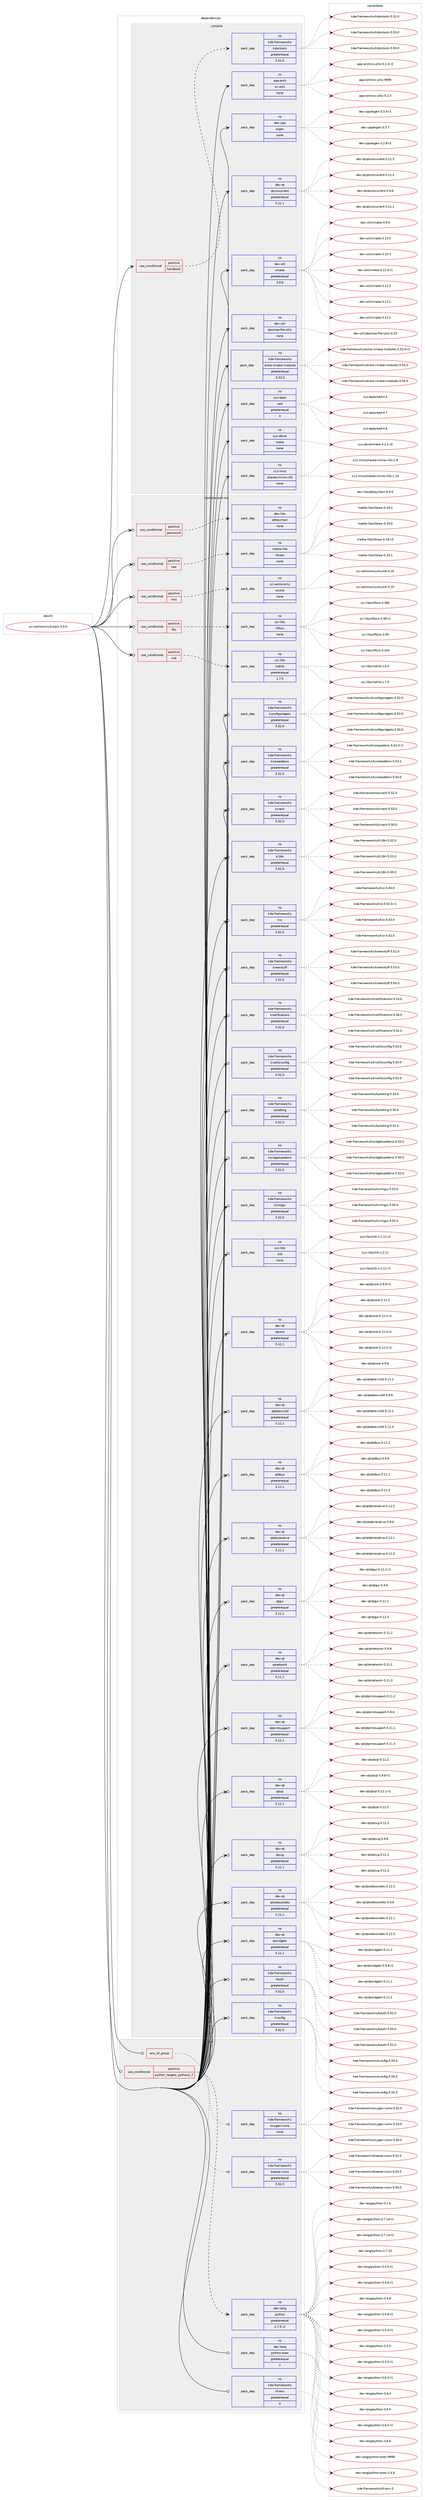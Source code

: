 digraph prolog {

# *************
# Graph options
# *************

newrank=true;
concentrate=true;
compound=true;
graph [rankdir=LR,fontname=Helvetica,fontsize=10,ranksep=1.5];#, ranksep=2.5, nodesep=0.2];
edge  [arrowhead=vee];
node  [fontname=Helvetica,fontsize=10];

# **********
# The ebuild
# **********

subgraph cluster_leftcol {
color=gray;
rank=same;
label=<<i>ebuild</i>>;
id [label="sci-astronomy/kstars-3.0.0", color=red, width=4, href="../sci-astronomy/kstars-3.0.0.svg"];
}

# ****************
# The dependencies
# ****************

subgraph cluster_midcol {
color=gray;
label=<<i>dependencies</i>>;
subgraph cluster_compile {
fillcolor="#eeeeee";
style=filled;
label=<<i>compile</i>>;
subgraph cond1173 {
dependency5919 [label=<<TABLE BORDER="0" CELLBORDER="1" CELLSPACING="0" CELLPADDING="4"><TR><TD ROWSPAN="3" CELLPADDING="10">use_conditional</TD></TR><TR><TD>positive</TD></TR><TR><TD>handbook</TD></TR></TABLE>>, shape=none, color=red];
subgraph pack4593 {
dependency5920 [label=<<TABLE BORDER="0" CELLBORDER="1" CELLSPACING="0" CELLPADDING="4" WIDTH="220"><TR><TD ROWSPAN="6" CELLPADDING="30">pack_dep</TD></TR><TR><TD WIDTH="110">no</TD></TR><TR><TD>kde-frameworks</TD></TR><TR><TD>kdoctools</TD></TR><TR><TD>greaterequal</TD></TR><TR><TD>5.52.0</TD></TR></TABLE>>, shape=none, color=blue];
}
dependency5919:e -> dependency5920:w [weight=20,style="dashed",arrowhead="vee"];
}
id:e -> dependency5919:w [weight=20,style="solid",arrowhead="vee"];
subgraph pack4594 {
dependency5921 [label=<<TABLE BORDER="0" CELLBORDER="1" CELLSPACING="0" CELLPADDING="4" WIDTH="220"><TR><TD ROWSPAN="6" CELLPADDING="30">pack_dep</TD></TR><TR><TD WIDTH="110">no</TD></TR><TR><TD>app-arch</TD></TR><TR><TD>xz-utils</TD></TR><TR><TD>none</TD></TR><TR><TD></TD></TR></TABLE>>, shape=none, color=blue];
}
id:e -> dependency5921:w [weight=20,style="solid",arrowhead="vee"];
subgraph pack4595 {
dependency5922 [label=<<TABLE BORDER="0" CELLBORDER="1" CELLSPACING="0" CELLPADDING="4" WIDTH="220"><TR><TD ROWSPAN="6" CELLPADDING="30">pack_dep</TD></TR><TR><TD WIDTH="110">no</TD></TR><TR><TD>dev-cpp</TD></TR><TR><TD>eigen</TD></TR><TR><TD>none</TD></TR><TR><TD></TD></TR></TABLE>>, shape=none, color=blue];
}
id:e -> dependency5922:w [weight=20,style="solid",arrowhead="vee"];
subgraph pack4596 {
dependency5923 [label=<<TABLE BORDER="0" CELLBORDER="1" CELLSPACING="0" CELLPADDING="4" WIDTH="220"><TR><TD ROWSPAN="6" CELLPADDING="30">pack_dep</TD></TR><TR><TD WIDTH="110">no</TD></TR><TR><TD>dev-qt</TD></TR><TR><TD>qtconcurrent</TD></TR><TR><TD>greaterequal</TD></TR><TR><TD>5.11.1</TD></TR></TABLE>>, shape=none, color=blue];
}
id:e -> dependency5923:w [weight=20,style="solid",arrowhead="vee"];
subgraph pack4597 {
dependency5924 [label=<<TABLE BORDER="0" CELLBORDER="1" CELLSPACING="0" CELLPADDING="4" WIDTH="220"><TR><TD ROWSPAN="6" CELLPADDING="30">pack_dep</TD></TR><TR><TD WIDTH="110">no</TD></TR><TR><TD>dev-util</TD></TR><TR><TD>cmake</TD></TR><TR><TD>greaterequal</TD></TR><TR><TD>3.9.6</TD></TR></TABLE>>, shape=none, color=blue];
}
id:e -> dependency5924:w [weight=20,style="solid",arrowhead="vee"];
subgraph pack4598 {
dependency5925 [label=<<TABLE BORDER="0" CELLBORDER="1" CELLSPACING="0" CELLPADDING="4" WIDTH="220"><TR><TD ROWSPAN="6" CELLPADDING="30">pack_dep</TD></TR><TR><TD WIDTH="110">no</TD></TR><TR><TD>dev-util</TD></TR><TR><TD>desktop-file-utils</TD></TR><TR><TD>none</TD></TR><TR><TD></TD></TR></TABLE>>, shape=none, color=blue];
}
id:e -> dependency5925:w [weight=20,style="solid",arrowhead="vee"];
subgraph pack4599 {
dependency5926 [label=<<TABLE BORDER="0" CELLBORDER="1" CELLSPACING="0" CELLPADDING="4" WIDTH="220"><TR><TD ROWSPAN="6" CELLPADDING="30">pack_dep</TD></TR><TR><TD WIDTH="110">no</TD></TR><TR><TD>kde-frameworks</TD></TR><TR><TD>extra-cmake-modules</TD></TR><TR><TD>greaterequal</TD></TR><TR><TD>5.52.0</TD></TR></TABLE>>, shape=none, color=blue];
}
id:e -> dependency5926:w [weight=20,style="solid",arrowhead="vee"];
subgraph pack4600 {
dependency5927 [label=<<TABLE BORDER="0" CELLBORDER="1" CELLSPACING="0" CELLPADDING="4" WIDTH="220"><TR><TD ROWSPAN="6" CELLPADDING="30">pack_dep</TD></TR><TR><TD WIDTH="110">no</TD></TR><TR><TD>sys-apps</TD></TR><TR><TD>sed</TD></TR><TR><TD>greaterequal</TD></TR><TR><TD>4</TD></TR></TABLE>>, shape=none, color=blue];
}
id:e -> dependency5927:w [weight=20,style="solid",arrowhead="vee"];
subgraph pack4601 {
dependency5928 [label=<<TABLE BORDER="0" CELLBORDER="1" CELLSPACING="0" CELLPADDING="4" WIDTH="220"><TR><TD ROWSPAN="6" CELLPADDING="30">pack_dep</TD></TR><TR><TD WIDTH="110">no</TD></TR><TR><TD>sys-devel</TD></TR><TR><TD>make</TD></TR><TR><TD>none</TD></TR><TR><TD></TD></TR></TABLE>>, shape=none, color=blue];
}
id:e -> dependency5928:w [weight=20,style="solid",arrowhead="vee"];
subgraph pack4602 {
dependency5929 [label=<<TABLE BORDER="0" CELLBORDER="1" CELLSPACING="0" CELLPADDING="4" WIDTH="220"><TR><TD ROWSPAN="6" CELLPADDING="30">pack_dep</TD></TR><TR><TD WIDTH="110">no</TD></TR><TR><TD>x11-misc</TD></TR><TR><TD>shared-mime-info</TD></TR><TR><TD>none</TD></TR><TR><TD></TD></TR></TABLE>>, shape=none, color=blue];
}
id:e -> dependency5929:w [weight=20,style="solid",arrowhead="vee"];
}
subgraph cluster_compileandrun {
fillcolor="#eeeeee";
style=filled;
label=<<i>compile and run</i>>;
subgraph cond1174 {
dependency5930 [label=<<TABLE BORDER="0" CELLBORDER="1" CELLSPACING="0" CELLPADDING="4"><TR><TD ROWSPAN="3" CELLPADDING="10">use_conditional</TD></TR><TR><TD>positive</TD></TR><TR><TD>fits</TD></TR></TABLE>>, shape=none, color=red];
subgraph pack4603 {
dependency5931 [label=<<TABLE BORDER="0" CELLBORDER="1" CELLSPACING="0" CELLPADDING="4" WIDTH="220"><TR><TD ROWSPAN="6" CELLPADDING="30">pack_dep</TD></TR><TR><TD WIDTH="110">no</TD></TR><TR><TD>sci-libs</TD></TR><TR><TD>cfitsio</TD></TR><TR><TD>none</TD></TR><TR><TD></TD></TR></TABLE>>, shape=none, color=blue];
}
dependency5930:e -> dependency5931:w [weight=20,style="dashed",arrowhead="vee"];
}
id:e -> dependency5930:w [weight=20,style="solid",arrowhead="odotvee"];
subgraph cond1175 {
dependency5932 [label=<<TABLE BORDER="0" CELLBORDER="1" CELLSPACING="0" CELLPADDING="4"><TR><TD ROWSPAN="3" CELLPADDING="10">use_conditional</TD></TR><TR><TD>positive</TD></TR><TR><TD>indi</TD></TR></TABLE>>, shape=none, color=red];
subgraph pack4604 {
dependency5933 [label=<<TABLE BORDER="0" CELLBORDER="1" CELLSPACING="0" CELLPADDING="4" WIDTH="220"><TR><TD ROWSPAN="6" CELLPADDING="30">pack_dep</TD></TR><TR><TD WIDTH="110">no</TD></TR><TR><TD>sci-libs</TD></TR><TR><TD>indilib</TD></TR><TR><TD>greaterequal</TD></TR><TR><TD>1.7.5</TD></TR></TABLE>>, shape=none, color=blue];
}
dependency5932:e -> dependency5933:w [weight=20,style="dashed",arrowhead="vee"];
}
id:e -> dependency5932:w [weight=20,style="solid",arrowhead="odotvee"];
subgraph cond1176 {
dependency5934 [label=<<TABLE BORDER="0" CELLBORDER="1" CELLSPACING="0" CELLPADDING="4"><TR><TD ROWSPAN="3" CELLPADDING="10">use_conditional</TD></TR><TR><TD>positive</TD></TR><TR><TD>password</TD></TR></TABLE>>, shape=none, color=red];
subgraph pack4605 {
dependency5935 [label=<<TABLE BORDER="0" CELLBORDER="1" CELLSPACING="0" CELLPADDING="4" WIDTH="220"><TR><TD ROWSPAN="6" CELLPADDING="30">pack_dep</TD></TR><TR><TD WIDTH="110">no</TD></TR><TR><TD>dev-libs</TD></TR><TR><TD>qtkeychain</TD></TR><TR><TD>none</TD></TR><TR><TD></TD></TR></TABLE>>, shape=none, color=blue];
}
dependency5934:e -> dependency5935:w [weight=20,style="dashed",arrowhead="vee"];
}
id:e -> dependency5934:w [weight=20,style="solid",arrowhead="odotvee"];
subgraph cond1177 {
dependency5936 [label=<<TABLE BORDER="0" CELLBORDER="1" CELLSPACING="0" CELLPADDING="4"><TR><TD ROWSPAN="3" CELLPADDING="10">use_conditional</TD></TR><TR><TD>positive</TD></TR><TR><TD>raw</TD></TR></TABLE>>, shape=none, color=red];
subgraph pack4606 {
dependency5937 [label=<<TABLE BORDER="0" CELLBORDER="1" CELLSPACING="0" CELLPADDING="4" WIDTH="220"><TR><TD ROWSPAN="6" CELLPADDING="30">pack_dep</TD></TR><TR><TD WIDTH="110">no</TD></TR><TR><TD>media-libs</TD></TR><TR><TD>libraw</TD></TR><TR><TD>none</TD></TR><TR><TD></TD></TR></TABLE>>, shape=none, color=blue];
}
dependency5936:e -> dependency5937:w [weight=20,style="dashed",arrowhead="vee"];
}
id:e -> dependency5936:w [weight=20,style="solid",arrowhead="odotvee"];
subgraph cond1178 {
dependency5938 [label=<<TABLE BORDER="0" CELLBORDER="1" CELLSPACING="0" CELLPADDING="4"><TR><TD ROWSPAN="3" CELLPADDING="10">use_conditional</TD></TR><TR><TD>positive</TD></TR><TR><TD>wcs</TD></TR></TABLE>>, shape=none, color=red];
subgraph pack4607 {
dependency5939 [label=<<TABLE BORDER="0" CELLBORDER="1" CELLSPACING="0" CELLPADDING="4" WIDTH="220"><TR><TD ROWSPAN="6" CELLPADDING="30">pack_dep</TD></TR><TR><TD WIDTH="110">no</TD></TR><TR><TD>sci-astronomy</TD></TR><TR><TD>wcslib</TD></TR><TR><TD>none</TD></TR><TR><TD></TD></TR></TABLE>>, shape=none, color=blue];
}
dependency5938:e -> dependency5939:w [weight=20,style="dashed",arrowhead="vee"];
}
id:e -> dependency5938:w [weight=20,style="solid",arrowhead="odotvee"];
subgraph pack4608 {
dependency5940 [label=<<TABLE BORDER="0" CELLBORDER="1" CELLSPACING="0" CELLPADDING="4" WIDTH="220"><TR><TD ROWSPAN="6" CELLPADDING="30">pack_dep</TD></TR><TR><TD WIDTH="110">no</TD></TR><TR><TD>dev-qt</TD></TR><TR><TD>qtcore</TD></TR><TR><TD>greaterequal</TD></TR><TR><TD>5.11.1</TD></TR></TABLE>>, shape=none, color=blue];
}
id:e -> dependency5940:w [weight=20,style="solid",arrowhead="odotvee"];
subgraph pack4609 {
dependency5941 [label=<<TABLE BORDER="0" CELLBORDER="1" CELLSPACING="0" CELLPADDING="4" WIDTH="220"><TR><TD ROWSPAN="6" CELLPADDING="30">pack_dep</TD></TR><TR><TD WIDTH="110">no</TD></TR><TR><TD>dev-qt</TD></TR><TR><TD>qtdatavis3d</TD></TR><TR><TD>greaterequal</TD></TR><TR><TD>5.11.1</TD></TR></TABLE>>, shape=none, color=blue];
}
id:e -> dependency5941:w [weight=20,style="solid",arrowhead="odotvee"];
subgraph pack4610 {
dependency5942 [label=<<TABLE BORDER="0" CELLBORDER="1" CELLSPACING="0" CELLPADDING="4" WIDTH="220"><TR><TD ROWSPAN="6" CELLPADDING="30">pack_dep</TD></TR><TR><TD WIDTH="110">no</TD></TR><TR><TD>dev-qt</TD></TR><TR><TD>qtdbus</TD></TR><TR><TD>greaterequal</TD></TR><TR><TD>5.11.1</TD></TR></TABLE>>, shape=none, color=blue];
}
id:e -> dependency5942:w [weight=20,style="solid",arrowhead="odotvee"];
subgraph pack4611 {
dependency5943 [label=<<TABLE BORDER="0" CELLBORDER="1" CELLSPACING="0" CELLPADDING="4" WIDTH="220"><TR><TD ROWSPAN="6" CELLPADDING="30">pack_dep</TD></TR><TR><TD WIDTH="110">no</TD></TR><TR><TD>dev-qt</TD></TR><TR><TD>qtdeclarative</TD></TR><TR><TD>greaterequal</TD></TR><TR><TD>5.11.1</TD></TR></TABLE>>, shape=none, color=blue];
}
id:e -> dependency5943:w [weight=20,style="solid",arrowhead="odotvee"];
subgraph pack4612 {
dependency5944 [label=<<TABLE BORDER="0" CELLBORDER="1" CELLSPACING="0" CELLPADDING="4" WIDTH="220"><TR><TD ROWSPAN="6" CELLPADDING="30">pack_dep</TD></TR><TR><TD WIDTH="110">no</TD></TR><TR><TD>dev-qt</TD></TR><TR><TD>qtgui</TD></TR><TR><TD>greaterequal</TD></TR><TR><TD>5.11.1</TD></TR></TABLE>>, shape=none, color=blue];
}
id:e -> dependency5944:w [weight=20,style="solid",arrowhead="odotvee"];
subgraph pack4613 {
dependency5945 [label=<<TABLE BORDER="0" CELLBORDER="1" CELLSPACING="0" CELLPADDING="4" WIDTH="220"><TR><TD ROWSPAN="6" CELLPADDING="30">pack_dep</TD></TR><TR><TD WIDTH="110">no</TD></TR><TR><TD>dev-qt</TD></TR><TR><TD>qtnetwork</TD></TR><TR><TD>greaterequal</TD></TR><TR><TD>5.11.1</TD></TR></TABLE>>, shape=none, color=blue];
}
id:e -> dependency5945:w [weight=20,style="solid",arrowhead="odotvee"];
subgraph pack4614 {
dependency5946 [label=<<TABLE BORDER="0" CELLBORDER="1" CELLSPACING="0" CELLPADDING="4" WIDTH="220"><TR><TD ROWSPAN="6" CELLPADDING="30">pack_dep</TD></TR><TR><TD WIDTH="110">no</TD></TR><TR><TD>dev-qt</TD></TR><TR><TD>qtprintsupport</TD></TR><TR><TD>greaterequal</TD></TR><TR><TD>5.11.1</TD></TR></TABLE>>, shape=none, color=blue];
}
id:e -> dependency5946:w [weight=20,style="solid",arrowhead="odotvee"];
subgraph pack4615 {
dependency5947 [label=<<TABLE BORDER="0" CELLBORDER="1" CELLSPACING="0" CELLPADDING="4" WIDTH="220"><TR><TD ROWSPAN="6" CELLPADDING="30">pack_dep</TD></TR><TR><TD WIDTH="110">no</TD></TR><TR><TD>dev-qt</TD></TR><TR><TD>qtsql</TD></TR><TR><TD>greaterequal</TD></TR><TR><TD>5.11.1</TD></TR></TABLE>>, shape=none, color=blue];
}
id:e -> dependency5947:w [weight=20,style="solid",arrowhead="odotvee"];
subgraph pack4616 {
dependency5948 [label=<<TABLE BORDER="0" CELLBORDER="1" CELLSPACING="0" CELLPADDING="4" WIDTH="220"><TR><TD ROWSPAN="6" CELLPADDING="30">pack_dep</TD></TR><TR><TD WIDTH="110">no</TD></TR><TR><TD>dev-qt</TD></TR><TR><TD>qtsvg</TD></TR><TR><TD>greaterequal</TD></TR><TR><TD>5.11.1</TD></TR></TABLE>>, shape=none, color=blue];
}
id:e -> dependency5948:w [weight=20,style="solid",arrowhead="odotvee"];
subgraph pack4617 {
dependency5949 [label=<<TABLE BORDER="0" CELLBORDER="1" CELLSPACING="0" CELLPADDING="4" WIDTH="220"><TR><TD ROWSPAN="6" CELLPADDING="30">pack_dep</TD></TR><TR><TD WIDTH="110">no</TD></TR><TR><TD>dev-qt</TD></TR><TR><TD>qtwebsockets</TD></TR><TR><TD>greaterequal</TD></TR><TR><TD>5.11.1</TD></TR></TABLE>>, shape=none, color=blue];
}
id:e -> dependency5949:w [weight=20,style="solid",arrowhead="odotvee"];
subgraph pack4618 {
dependency5950 [label=<<TABLE BORDER="0" CELLBORDER="1" CELLSPACING="0" CELLPADDING="4" WIDTH="220"><TR><TD ROWSPAN="6" CELLPADDING="30">pack_dep</TD></TR><TR><TD WIDTH="110">no</TD></TR><TR><TD>dev-qt</TD></TR><TR><TD>qtwidgets</TD></TR><TR><TD>greaterequal</TD></TR><TR><TD>5.11.1</TD></TR></TABLE>>, shape=none, color=blue];
}
id:e -> dependency5950:w [weight=20,style="solid",arrowhead="odotvee"];
subgraph pack4619 {
dependency5951 [label=<<TABLE BORDER="0" CELLBORDER="1" CELLSPACING="0" CELLPADDING="4" WIDTH="220"><TR><TD ROWSPAN="6" CELLPADDING="30">pack_dep</TD></TR><TR><TD WIDTH="110">no</TD></TR><TR><TD>kde-frameworks</TD></TR><TR><TD>kauth</TD></TR><TR><TD>greaterequal</TD></TR><TR><TD>5.52.0</TD></TR></TABLE>>, shape=none, color=blue];
}
id:e -> dependency5951:w [weight=20,style="solid",arrowhead="odotvee"];
subgraph pack4620 {
dependency5952 [label=<<TABLE BORDER="0" CELLBORDER="1" CELLSPACING="0" CELLPADDING="4" WIDTH="220"><TR><TD ROWSPAN="6" CELLPADDING="30">pack_dep</TD></TR><TR><TD WIDTH="110">no</TD></TR><TR><TD>kde-frameworks</TD></TR><TR><TD>kconfig</TD></TR><TR><TD>greaterequal</TD></TR><TR><TD>5.52.0</TD></TR></TABLE>>, shape=none, color=blue];
}
id:e -> dependency5952:w [weight=20,style="solid",arrowhead="odotvee"];
subgraph pack4621 {
dependency5953 [label=<<TABLE BORDER="0" CELLBORDER="1" CELLSPACING="0" CELLPADDING="4" WIDTH="220"><TR><TD ROWSPAN="6" CELLPADDING="30">pack_dep</TD></TR><TR><TD WIDTH="110">no</TD></TR><TR><TD>kde-frameworks</TD></TR><TR><TD>kconfigwidgets</TD></TR><TR><TD>greaterequal</TD></TR><TR><TD>5.52.0</TD></TR></TABLE>>, shape=none, color=blue];
}
id:e -> dependency5953:w [weight=20,style="solid",arrowhead="odotvee"];
subgraph pack4622 {
dependency5954 [label=<<TABLE BORDER="0" CELLBORDER="1" CELLSPACING="0" CELLPADDING="4" WIDTH="220"><TR><TD ROWSPAN="6" CELLPADDING="30">pack_dep</TD></TR><TR><TD WIDTH="110">no</TD></TR><TR><TD>kde-frameworks</TD></TR><TR><TD>kcoreaddons</TD></TR><TR><TD>greaterequal</TD></TR><TR><TD>5.52.0</TD></TR></TABLE>>, shape=none, color=blue];
}
id:e -> dependency5954:w [weight=20,style="solid",arrowhead="odotvee"];
subgraph pack4623 {
dependency5955 [label=<<TABLE BORDER="0" CELLBORDER="1" CELLSPACING="0" CELLPADDING="4" WIDTH="220"><TR><TD ROWSPAN="6" CELLPADDING="30">pack_dep</TD></TR><TR><TD WIDTH="110">no</TD></TR><TR><TD>kde-frameworks</TD></TR><TR><TD>kcrash</TD></TR><TR><TD>greaterequal</TD></TR><TR><TD>5.52.0</TD></TR></TABLE>>, shape=none, color=blue];
}
id:e -> dependency5955:w [weight=20,style="solid",arrowhead="odotvee"];
subgraph pack4624 {
dependency5956 [label=<<TABLE BORDER="0" CELLBORDER="1" CELLSPACING="0" CELLPADDING="4" WIDTH="220"><TR><TD ROWSPAN="6" CELLPADDING="30">pack_dep</TD></TR><TR><TD WIDTH="110">no</TD></TR><TR><TD>kde-frameworks</TD></TR><TR><TD>ki18n</TD></TR><TR><TD>greaterequal</TD></TR><TR><TD>5.52.0</TD></TR></TABLE>>, shape=none, color=blue];
}
id:e -> dependency5956:w [weight=20,style="solid",arrowhead="odotvee"];
subgraph pack4625 {
dependency5957 [label=<<TABLE BORDER="0" CELLBORDER="1" CELLSPACING="0" CELLPADDING="4" WIDTH="220"><TR><TD ROWSPAN="6" CELLPADDING="30">pack_dep</TD></TR><TR><TD WIDTH="110">no</TD></TR><TR><TD>kde-frameworks</TD></TR><TR><TD>kio</TD></TR><TR><TD>greaterequal</TD></TR><TR><TD>5.52.0</TD></TR></TABLE>>, shape=none, color=blue];
}
id:e -> dependency5957:w [weight=20,style="solid",arrowhead="odotvee"];
subgraph pack4626 {
dependency5958 [label=<<TABLE BORDER="0" CELLBORDER="1" CELLSPACING="0" CELLPADDING="4" WIDTH="220"><TR><TD ROWSPAN="6" CELLPADDING="30">pack_dep</TD></TR><TR><TD WIDTH="110">no</TD></TR><TR><TD>kde-frameworks</TD></TR><TR><TD>knewstuff</TD></TR><TR><TD>greaterequal</TD></TR><TR><TD>5.52.0</TD></TR></TABLE>>, shape=none, color=blue];
}
id:e -> dependency5958:w [weight=20,style="solid",arrowhead="odotvee"];
subgraph pack4627 {
dependency5959 [label=<<TABLE BORDER="0" CELLBORDER="1" CELLSPACING="0" CELLPADDING="4" WIDTH="220"><TR><TD ROWSPAN="6" CELLPADDING="30">pack_dep</TD></TR><TR><TD WIDTH="110">no</TD></TR><TR><TD>kde-frameworks</TD></TR><TR><TD>knotifications</TD></TR><TR><TD>greaterequal</TD></TR><TR><TD>5.52.0</TD></TR></TABLE>>, shape=none, color=blue];
}
id:e -> dependency5959:w [weight=20,style="solid",arrowhead="odotvee"];
subgraph pack4628 {
dependency5960 [label=<<TABLE BORDER="0" CELLBORDER="1" CELLSPACING="0" CELLPADDING="4" WIDTH="220"><TR><TD ROWSPAN="6" CELLPADDING="30">pack_dep</TD></TR><TR><TD WIDTH="110">no</TD></TR><TR><TD>kde-frameworks</TD></TR><TR><TD>knotifyconfig</TD></TR><TR><TD>greaterequal</TD></TR><TR><TD>5.52.0</TD></TR></TABLE>>, shape=none, color=blue];
}
id:e -> dependency5960:w [weight=20,style="solid",arrowhead="odotvee"];
subgraph pack4629 {
dependency5961 [label=<<TABLE BORDER="0" CELLBORDER="1" CELLSPACING="0" CELLPADDING="4" WIDTH="220"><TR><TD ROWSPAN="6" CELLPADDING="30">pack_dep</TD></TR><TR><TD WIDTH="110">no</TD></TR><TR><TD>kde-frameworks</TD></TR><TR><TD>kplotting</TD></TR><TR><TD>greaterequal</TD></TR><TR><TD>5.52.0</TD></TR></TABLE>>, shape=none, color=blue];
}
id:e -> dependency5961:w [weight=20,style="solid",arrowhead="odotvee"];
subgraph pack4630 {
dependency5962 [label=<<TABLE BORDER="0" CELLBORDER="1" CELLSPACING="0" CELLPADDING="4" WIDTH="220"><TR><TD ROWSPAN="6" CELLPADDING="30">pack_dep</TD></TR><TR><TD WIDTH="110">no</TD></TR><TR><TD>kde-frameworks</TD></TR><TR><TD>kwidgetsaddons</TD></TR><TR><TD>greaterequal</TD></TR><TR><TD>5.52.0</TD></TR></TABLE>>, shape=none, color=blue];
}
id:e -> dependency5962:w [weight=20,style="solid",arrowhead="odotvee"];
subgraph pack4631 {
dependency5963 [label=<<TABLE BORDER="0" CELLBORDER="1" CELLSPACING="0" CELLPADDING="4" WIDTH="220"><TR><TD ROWSPAN="6" CELLPADDING="30">pack_dep</TD></TR><TR><TD WIDTH="110">no</TD></TR><TR><TD>kde-frameworks</TD></TR><TR><TD>kxmlgui</TD></TR><TR><TD>greaterequal</TD></TR><TR><TD>5.52.0</TD></TR></TABLE>>, shape=none, color=blue];
}
id:e -> dependency5963:w [weight=20,style="solid",arrowhead="odotvee"];
subgraph pack4632 {
dependency5964 [label=<<TABLE BORDER="0" CELLBORDER="1" CELLSPACING="0" CELLPADDING="4" WIDTH="220"><TR><TD ROWSPAN="6" CELLPADDING="30">pack_dep</TD></TR><TR><TD WIDTH="110">no</TD></TR><TR><TD>sys-libs</TD></TR><TR><TD>zlib</TD></TR><TR><TD>none</TD></TR><TR><TD></TD></TR></TABLE>>, shape=none, color=blue];
}
id:e -> dependency5964:w [weight=20,style="solid",arrowhead="odotvee"];
}
subgraph cluster_run {
fillcolor="#eeeeee";
style=filled;
label=<<i>run</i>>;
subgraph any149 {
dependency5965 [label=<<TABLE BORDER="0" CELLBORDER="1" CELLSPACING="0" CELLPADDING="4"><TR><TD CELLPADDING="10">any_of_group</TD></TR></TABLE>>, shape=none, color=red];subgraph pack4633 {
dependency5966 [label=<<TABLE BORDER="0" CELLBORDER="1" CELLSPACING="0" CELLPADDING="4" WIDTH="220"><TR><TD ROWSPAN="6" CELLPADDING="30">pack_dep</TD></TR><TR><TD WIDTH="110">no</TD></TR><TR><TD>kde-frameworks</TD></TR><TR><TD>breeze-icons</TD></TR><TR><TD>greaterequal</TD></TR><TR><TD>5.52.0</TD></TR></TABLE>>, shape=none, color=blue];
}
dependency5965:e -> dependency5966:w [weight=20,style="dotted",arrowhead="oinv"];
subgraph pack4634 {
dependency5967 [label=<<TABLE BORDER="0" CELLBORDER="1" CELLSPACING="0" CELLPADDING="4" WIDTH="220"><TR><TD ROWSPAN="6" CELLPADDING="30">pack_dep</TD></TR><TR><TD WIDTH="110">no</TD></TR><TR><TD>kde-frameworks</TD></TR><TR><TD>oxygen-icons</TD></TR><TR><TD>none</TD></TR><TR><TD></TD></TR></TABLE>>, shape=none, color=blue];
}
dependency5965:e -> dependency5967:w [weight=20,style="dotted",arrowhead="oinv"];
}
id:e -> dependency5965:w [weight=20,style="solid",arrowhead="odot"];
subgraph cond1179 {
dependency5968 [label=<<TABLE BORDER="0" CELLBORDER="1" CELLSPACING="0" CELLPADDING="4"><TR><TD ROWSPAN="3" CELLPADDING="10">use_conditional</TD></TR><TR><TD>positive</TD></TR><TR><TD>python_targets_python2_7</TD></TR></TABLE>>, shape=none, color=red];
subgraph pack4635 {
dependency5969 [label=<<TABLE BORDER="0" CELLBORDER="1" CELLSPACING="0" CELLPADDING="4" WIDTH="220"><TR><TD ROWSPAN="6" CELLPADDING="30">pack_dep</TD></TR><TR><TD WIDTH="110">no</TD></TR><TR><TD>dev-lang</TD></TR><TR><TD>python</TD></TR><TR><TD>greaterequal</TD></TR><TR><TD>2.7.5-r2</TD></TR></TABLE>>, shape=none, color=blue];
}
dependency5968:e -> dependency5969:w [weight=20,style="dashed",arrowhead="vee"];
}
id:e -> dependency5968:w [weight=20,style="solid",arrowhead="odot"];
subgraph pack4636 {
dependency5970 [label=<<TABLE BORDER="0" CELLBORDER="1" CELLSPACING="0" CELLPADDING="4" WIDTH="220"><TR><TD ROWSPAN="6" CELLPADDING="30">pack_dep</TD></TR><TR><TD WIDTH="110">no</TD></TR><TR><TD>dev-lang</TD></TR><TR><TD>python-exec</TD></TR><TR><TD>greaterequal</TD></TR><TR><TD>2</TD></TR></TABLE>>, shape=none, color=blue];
}
id:e -> dependency5970:w [weight=20,style="solid",arrowhead="odot"];
subgraph pack4637 {
dependency5971 [label=<<TABLE BORDER="0" CELLBORDER="1" CELLSPACING="0" CELLPADDING="4" WIDTH="220"><TR><TD ROWSPAN="6" CELLPADDING="30">pack_dep</TD></TR><TR><TD WIDTH="110">no</TD></TR><TR><TD>kde-frameworks</TD></TR><TR><TD>kf-env</TD></TR><TR><TD>greaterequal</TD></TR><TR><TD>4</TD></TR></TABLE>>, shape=none, color=blue];
}
id:e -> dependency5971:w [weight=20,style="solid",arrowhead="odot"];
}
}

# **************
# The candidates
# **************

subgraph cluster_choices {
rank=same;
color=gray;
label=<<i>candidates</i>>;

subgraph choice4593 {
color=black;
nodesep=1;
choice1071001014510211497109101119111114107115471071001119911611111110811545534653484648 [label="kde-frameworks/kdoctools-5.50.0", color=red, width=4,href="../kde-frameworks/kdoctools-5.50.0.svg"];
choice1071001014510211497109101119111114107115471071001119911611111110811545534653504648 [label="kde-frameworks/kdoctools-5.52.0", color=red, width=4,href="../kde-frameworks/kdoctools-5.52.0.svg"];
choice1071001014510211497109101119111114107115471071001119911611111110811545534653514648 [label="kde-frameworks/kdoctools-5.53.0", color=red, width=4,href="../kde-frameworks/kdoctools-5.53.0.svg"];
dependency5920:e -> choice1071001014510211497109101119111114107115471071001119911611111110811545534653484648:w [style=dotted,weight="100"];
dependency5920:e -> choice1071001014510211497109101119111114107115471071001119911611111110811545534653504648:w [style=dotted,weight="100"];
dependency5920:e -> choice1071001014510211497109101119111114107115471071001119911611111110811545534653514648:w [style=dotted,weight="100"];
}
subgraph choice4594 {
color=black;
nodesep=1;
choice971121124597114991044712012245117116105108115455346504651 [label="app-arch/xz-utils-5.2.3", color=red, width=4,href="../app-arch/xz-utils-5.2.3.svg"];
choice9711211245971149910447120122451171161051081154553465046524511450 [label="app-arch/xz-utils-5.2.4-r2", color=red, width=4,href="../app-arch/xz-utils-5.2.4-r2.svg"];
choice9711211245971149910447120122451171161051081154557575757 [label="app-arch/xz-utils-9999", color=red, width=4,href="../app-arch/xz-utils-9999.svg"];
dependency5921:e -> choice971121124597114991044712012245117116105108115455346504651:w [style=dotted,weight="100"];
dependency5921:e -> choice9711211245971149910447120122451171161051081154553465046524511450:w [style=dotted,weight="100"];
dependency5921:e -> choice9711211245971149910447120122451171161051081154557575757:w [style=dotted,weight="100"];
}
subgraph choice4595 {
color=black;
nodesep=1;
choice1001011184599112112471011051031011104551465046564511450 [label="dev-cpp/eigen-3.2.8-r2", color=red, width=4,href="../dev-cpp/eigen-3.2.8-r2.svg"];
choice1001011184599112112471011051031011104551465146534511449 [label="dev-cpp/eigen-3.3.5-r1", color=red, width=4,href="../dev-cpp/eigen-3.3.5-r1.svg"];
choice100101118459911211247101105103101110455146514655 [label="dev-cpp/eigen-3.3.7", color=red, width=4,href="../dev-cpp/eigen-3.3.7.svg"];
dependency5922:e -> choice1001011184599112112471011051031011104551465046564511450:w [style=dotted,weight="100"];
dependency5922:e -> choice1001011184599112112471011051031011104551465146534511449:w [style=dotted,weight="100"];
dependency5922:e -> choice100101118459911211247101105103101110455146514655:w [style=dotted,weight="100"];
}
subgraph choice4596 {
color=black;
nodesep=1;
choice1001011184511311647113116991111109911711411410111011645534649494650 [label="dev-qt/qtconcurrent-5.11.2", color=red, width=4,href="../dev-qt/qtconcurrent-5.11.2.svg"];
choice10010111845113116471131169911111099117114114101110116455346574654 [label="dev-qt/qtconcurrent-5.9.6", color=red, width=4,href="../dev-qt/qtconcurrent-5.9.6.svg"];
choice1001011184511311647113116991111109911711411410111011645534649494649 [label="dev-qt/qtconcurrent-5.11.1", color=red, width=4,href="../dev-qt/qtconcurrent-5.11.1.svg"];
choice1001011184511311647113116991111109911711411410111011645534649494651 [label="dev-qt/qtconcurrent-5.11.3", color=red, width=4,href="../dev-qt/qtconcurrent-5.11.3.svg"];
dependency5923:e -> choice1001011184511311647113116991111109911711411410111011645534649494650:w [style=dotted,weight="100"];
dependency5923:e -> choice10010111845113116471131169911111099117114114101110116455346574654:w [style=dotted,weight="100"];
dependency5923:e -> choice1001011184511311647113116991111109911711411410111011645534649494649:w [style=dotted,weight="100"];
dependency5923:e -> choice1001011184511311647113116991111109911711411410111011645534649494651:w [style=dotted,weight="100"];
}
subgraph choice4597 {
color=black;
nodesep=1;
choice1001011184511711610510847991099710710145514649514648 [label="dev-util/cmake-3.13.0", color=red, width=4,href="../dev-util/cmake-3.13.0.svg"];
choice1001011184511711610510847991099710710145514649484651 [label="dev-util/cmake-3.10.3", color=red, width=4,href="../dev-util/cmake-3.10.3.svg"];
choice10010111845117116105108479910997107101455146494946524511449 [label="dev-util/cmake-3.11.4-r1", color=red, width=4,href="../dev-util/cmake-3.11.4-r1.svg"];
choice1001011184511711610510847991099710710145514649504651 [label="dev-util/cmake-3.12.3", color=red, width=4,href="../dev-util/cmake-3.12.3.svg"];
choice1001011184511711610510847991099710710145514649514649 [label="dev-util/cmake-3.13.1", color=red, width=4,href="../dev-util/cmake-3.13.1.svg"];
choice1001011184511711610510847991099710710145514649514650 [label="dev-util/cmake-3.13.2", color=red, width=4,href="../dev-util/cmake-3.13.2.svg"];
choice10010111845117116105108479910997107101455146574654 [label="dev-util/cmake-3.9.6", color=red, width=4,href="../dev-util/cmake-3.9.6.svg"];
dependency5924:e -> choice1001011184511711610510847991099710710145514649514648:w [style=dotted,weight="100"];
dependency5924:e -> choice1001011184511711610510847991099710710145514649484651:w [style=dotted,weight="100"];
dependency5924:e -> choice10010111845117116105108479910997107101455146494946524511449:w [style=dotted,weight="100"];
dependency5924:e -> choice1001011184511711610510847991099710710145514649504651:w [style=dotted,weight="100"];
dependency5924:e -> choice1001011184511711610510847991099710710145514649514649:w [style=dotted,weight="100"];
dependency5924:e -> choice1001011184511711610510847991099710710145514649514650:w [style=dotted,weight="100"];
dependency5924:e -> choice10010111845117116105108479910997107101455146574654:w [style=dotted,weight="100"];
}
subgraph choice4598 {
color=black;
nodesep=1;
choice100101118451171161051084710010111510711611111245102105108101451171161051081154548465051 [label="dev-util/desktop-file-utils-0.23", color=red, width=4,href="../dev-util/desktop-file-utils-0.23.svg"];
dependency5925:e -> choice100101118451171161051084710010111510711611111245102105108101451171161051081154548465051:w [style=dotted,weight="100"];
}
subgraph choice4599 {
color=black;
nodesep=1;
choice107100101451021149710910111911111410711547101120116114974599109971071014510911110011710810111545534653484648 [label="kde-frameworks/extra-cmake-modules-5.50.0", color=red, width=4,href="../kde-frameworks/extra-cmake-modules-5.50.0.svg"];
choice1071001014510211497109101119111114107115471011201161149745991099710710145109111100117108101115455346535046484511449 [label="kde-frameworks/extra-cmake-modules-5.52.0-r1", color=red, width=4,href="../kde-frameworks/extra-cmake-modules-5.52.0-r1.svg"];
choice107100101451021149710910111911111410711547101120116114974599109971071014510911110011710810111545534653514648 [label="kde-frameworks/extra-cmake-modules-5.53.0", color=red, width=4,href="../kde-frameworks/extra-cmake-modules-5.53.0.svg"];
dependency5926:e -> choice107100101451021149710910111911111410711547101120116114974599109971071014510911110011710810111545534653484648:w [style=dotted,weight="100"];
dependency5926:e -> choice1071001014510211497109101119111114107115471011201161149745991099710710145109111100117108101115455346535046484511449:w [style=dotted,weight="100"];
dependency5926:e -> choice107100101451021149710910111911111410711547101120116114974599109971071014510911110011710810111545534653514648:w [style=dotted,weight="100"];
}
subgraph choice4600 {
color=black;
nodesep=1;
choice11512111545971121121154711510110045524654 [label="sys-apps/sed-4.6", color=red, width=4,href="../sys-apps/sed-4.6.svg"];
choice11512111545971121121154711510110045524653 [label="sys-apps/sed-4.5", color=red, width=4,href="../sys-apps/sed-4.5.svg"];
choice11512111545971121121154711510110045524655 [label="sys-apps/sed-4.7", color=red, width=4,href="../sys-apps/sed-4.7.svg"];
dependency5927:e -> choice11512111545971121121154711510110045524654:w [style=dotted,weight="100"];
dependency5927:e -> choice11512111545971121121154711510110045524653:w [style=dotted,weight="100"];
dependency5927:e -> choice11512111545971121121154711510110045524655:w [style=dotted,weight="100"];
}
subgraph choice4601 {
color=black;
nodesep=1;
choice1151211154510010111810110847109971071014552465046494511452 [label="sys-devel/make-4.2.1-r4", color=red, width=4,href="../sys-devel/make-4.2.1-r4.svg"];
dependency5928:e -> choice1151211154510010111810110847109971071014552465046494511452:w [style=dotted,weight="100"];
}
subgraph choice4602 {
color=black;
nodesep=1;
choice12049494510910511599471151049711410110045109105109101451051101021114549464948 [label="x11-misc/shared-mime-info-1.10", color=red, width=4,href="../x11-misc/shared-mime-info-1.10.svg"];
choice120494945109105115994711510497114101100451091051091014510511010211145494657 [label="x11-misc/shared-mime-info-1.9", color=red, width=4,href="../x11-misc/shared-mime-info-1.9.svg"];
dependency5929:e -> choice12049494510910511599471151049711410110045109105109101451051101021114549464948:w [style=dotted,weight="100"];
dependency5929:e -> choice120494945109105115994711510497114101100451091051091014510511010211145494657:w [style=dotted,weight="100"];
}
subgraph choice4603 {
color=black;
nodesep=1;
choice1159910545108105981154799102105116115105111455146515448 [label="sci-libs/cfitsio-3.360", color=red, width=4,href="../sci-libs/cfitsio-3.360.svg"];
choice115991054510810598115479910210511611510511145514651564511449 [label="sci-libs/cfitsio-3.38-r1", color=red, width=4,href="../sci-libs/cfitsio-3.38-r1.svg"];
choice11599105451081059811547991021051161151051114551465157 [label="sci-libs/cfitsio-3.39", color=red, width=4,href="../sci-libs/cfitsio-3.39.svg"];
choice1159910545108105981154799102105116115105111455146524948 [label="sci-libs/cfitsio-3.410", color=red, width=4,href="../sci-libs/cfitsio-3.410.svg"];
dependency5931:e -> choice1159910545108105981154799102105116115105111455146515448:w [style=dotted,weight="100"];
dependency5931:e -> choice115991054510810598115479910210511611510511145514651564511449:w [style=dotted,weight="100"];
dependency5931:e -> choice11599105451081059811547991021051161151051114551465157:w [style=dotted,weight="100"];
dependency5931:e -> choice1159910545108105981154799102105116115105111455146524948:w [style=dotted,weight="100"];
}
subgraph choice4604 {
color=black;
nodesep=1;
choice1159910545108105981154710511010010510810598454946544648 [label="sci-libs/indilib-1.6.0", color=red, width=4,href="../sci-libs/indilib-1.6.0.svg"];
choice1159910545108105981154710511010010510810598454946554653 [label="sci-libs/indilib-1.7.5", color=red, width=4,href="../sci-libs/indilib-1.7.5.svg"];
dependency5933:e -> choice1159910545108105981154710511010010510810598454946544648:w [style=dotted,weight="100"];
dependency5933:e -> choice1159910545108105981154710511010010510810598454946554653:w [style=dotted,weight="100"];
}
subgraph choice4605 {
color=black;
nodesep=1;
choice1001011184510810598115471131161071011219910497105110454846574648 [label="dev-libs/qtkeychain-0.9.0", color=red, width=4,href="../dev-libs/qtkeychain-0.9.0.svg"];
dependency5935:e -> choice1001011184510810598115471131161071011219910497105110454846574648:w [style=dotted,weight="100"];
}
subgraph choice4606 {
color=black;
nodesep=1;
choice10910110010597451081059811547108105981149711945484649574648 [label="media-libs/libraw-0.19.0", color=red, width=4,href="../media-libs/libraw-0.19.0.svg"];
choice1091011001059745108105981154710810598114971194548464956464951 [label="media-libs/libraw-0.18.13", color=red, width=4,href="../media-libs/libraw-0.18.13.svg"];
choice10910110010597451081059811547108105981149711945484649574649 [label="media-libs/libraw-0.19.1", color=red, width=4,href="../media-libs/libraw-0.19.1.svg"];
choice10910110010597451081059811547108105981149711945484649574650 [label="media-libs/libraw-0.19.2", color=red, width=4,href="../media-libs/libraw-0.19.2.svg"];
dependency5937:e -> choice10910110010597451081059811547108105981149711945484649574648:w [style=dotted,weight="100"];
dependency5937:e -> choice1091011001059745108105981154710810598114971194548464956464951:w [style=dotted,weight="100"];
dependency5937:e -> choice10910110010597451081059811547108105981149711945484649574649:w [style=dotted,weight="100"];
dependency5937:e -> choice10910110010597451081059811547108105981149711945484649574650:w [style=dotted,weight="100"];
}
subgraph choice4607 {
color=black;
nodesep=1;
choice1159910545971151161141111101111091214711999115108105984553464953 [label="sci-astronomy/wcslib-5.15", color=red, width=4,href="../sci-astronomy/wcslib-5.15.svg"];
choice1159910545971151161141111101111091214711999115108105984553464954 [label="sci-astronomy/wcslib-5.16", color=red, width=4,href="../sci-astronomy/wcslib-5.16.svg"];
dependency5939:e -> choice1159910545971151161141111101111091214711999115108105984553464953:w [style=dotted,weight="100"];
dependency5939:e -> choice1159910545971151161141111101111091214711999115108105984553464954:w [style=dotted,weight="100"];
}
subgraph choice4608 {
color=black;
nodesep=1;
choice100101118451131164711311699111114101455346494946504511449 [label="dev-qt/qtcore-5.11.2-r1", color=red, width=4,href="../dev-qt/qtcore-5.11.2-r1.svg"];
choice100101118451131164711311699111114101455346574654 [label="dev-qt/qtcore-5.9.6", color=red, width=4,href="../dev-qt/qtcore-5.9.6.svg"];
choice1001011184511311647113116991111141014553465746544511449 [label="dev-qt/qtcore-5.9.6-r1", color=red, width=4,href="../dev-qt/qtcore-5.9.6-r1.svg"];
choice10010111845113116471131169911111410145534649494651 [label="dev-qt/qtcore-5.11.3", color=red, width=4,href="../dev-qt/qtcore-5.11.3.svg"];
choice100101118451131164711311699111114101455346494946494511449 [label="dev-qt/qtcore-5.11.1-r1", color=red, width=4,href="../dev-qt/qtcore-5.11.1-r1.svg"];
choice100101118451131164711311699111114101455346494946514511449 [label="dev-qt/qtcore-5.11.3-r1", color=red, width=4,href="../dev-qt/qtcore-5.11.3-r1.svg"];
dependency5940:e -> choice100101118451131164711311699111114101455346494946504511449:w [style=dotted,weight="100"];
dependency5940:e -> choice100101118451131164711311699111114101455346574654:w [style=dotted,weight="100"];
dependency5940:e -> choice1001011184511311647113116991111141014553465746544511449:w [style=dotted,weight="100"];
dependency5940:e -> choice10010111845113116471131169911111410145534649494651:w [style=dotted,weight="100"];
dependency5940:e -> choice100101118451131164711311699111114101455346494946494511449:w [style=dotted,weight="100"];
dependency5940:e -> choice100101118451131164711311699111114101455346494946514511449:w [style=dotted,weight="100"];
}
subgraph choice4609 {
color=black;
nodesep=1;
choice100101118451131164711311610097116971181051155110045534649494650 [label="dev-qt/qtdatavis3d-5.11.2", color=red, width=4,href="../dev-qt/qtdatavis3d-5.11.2.svg"];
choice1001011184511311647113116100971169711810511551100455346574654 [label="dev-qt/qtdatavis3d-5.9.6", color=red, width=4,href="../dev-qt/qtdatavis3d-5.9.6.svg"];
choice100101118451131164711311610097116971181051155110045534649494649 [label="dev-qt/qtdatavis3d-5.11.1", color=red, width=4,href="../dev-qt/qtdatavis3d-5.11.1.svg"];
choice100101118451131164711311610097116971181051155110045534649494651 [label="dev-qt/qtdatavis3d-5.11.3", color=red, width=4,href="../dev-qt/qtdatavis3d-5.11.3.svg"];
dependency5941:e -> choice100101118451131164711311610097116971181051155110045534649494650:w [style=dotted,weight="100"];
dependency5941:e -> choice1001011184511311647113116100971169711810511551100455346574654:w [style=dotted,weight="100"];
dependency5941:e -> choice100101118451131164711311610097116971181051155110045534649494649:w [style=dotted,weight="100"];
dependency5941:e -> choice100101118451131164711311610097116971181051155110045534649494651:w [style=dotted,weight="100"];
}
subgraph choice4610 {
color=black;
nodesep=1;
choice10010111845113116471131161009811711545534649494650 [label="dev-qt/qtdbus-5.11.2", color=red, width=4,href="../dev-qt/qtdbus-5.11.2.svg"];
choice100101118451131164711311610098117115455346574654 [label="dev-qt/qtdbus-5.9.6", color=red, width=4,href="../dev-qt/qtdbus-5.9.6.svg"];
choice10010111845113116471131161009811711545534649494649 [label="dev-qt/qtdbus-5.11.1", color=red, width=4,href="../dev-qt/qtdbus-5.11.1.svg"];
choice10010111845113116471131161009811711545534649494651 [label="dev-qt/qtdbus-5.11.3", color=red, width=4,href="../dev-qt/qtdbus-5.11.3.svg"];
dependency5942:e -> choice10010111845113116471131161009811711545534649494650:w [style=dotted,weight="100"];
dependency5942:e -> choice100101118451131164711311610098117115455346574654:w [style=dotted,weight="100"];
dependency5942:e -> choice10010111845113116471131161009811711545534649494649:w [style=dotted,weight="100"];
dependency5942:e -> choice10010111845113116471131161009811711545534649494651:w [style=dotted,weight="100"];
}
subgraph choice4611 {
color=black;
nodesep=1;
choice100101118451131164711311610010199108971149711610511810145534649494650 [label="dev-qt/qtdeclarative-5.11.2", color=red, width=4,href="../dev-qt/qtdeclarative-5.11.2.svg"];
choice1001011184511311647113116100101991089711497116105118101455346574654 [label="dev-qt/qtdeclarative-5.9.6", color=red, width=4,href="../dev-qt/qtdeclarative-5.9.6.svg"];
choice100101118451131164711311610010199108971149711610511810145534649494649 [label="dev-qt/qtdeclarative-5.11.1", color=red, width=4,href="../dev-qt/qtdeclarative-5.11.1.svg"];
choice100101118451131164711311610010199108971149711610511810145534649494651 [label="dev-qt/qtdeclarative-5.11.3", color=red, width=4,href="../dev-qt/qtdeclarative-5.11.3.svg"];
dependency5943:e -> choice100101118451131164711311610010199108971149711610511810145534649494650:w [style=dotted,weight="100"];
dependency5943:e -> choice1001011184511311647113116100101991089711497116105118101455346574654:w [style=dotted,weight="100"];
dependency5943:e -> choice100101118451131164711311610010199108971149711610511810145534649494649:w [style=dotted,weight="100"];
dependency5943:e -> choice100101118451131164711311610010199108971149711610511810145534649494651:w [style=dotted,weight="100"];
}
subgraph choice4612 {
color=black;
nodesep=1;
choice1001011184511311647113116103117105455346494946504511449 [label="dev-qt/qtgui-5.11.2-r1", color=red, width=4,href="../dev-qt/qtgui-5.11.2-r1.svg"];
choice1001011184511311647113116103117105455346574654 [label="dev-qt/qtgui-5.9.6", color=red, width=4,href="../dev-qt/qtgui-5.9.6.svg"];
choice100101118451131164711311610311710545534649494649 [label="dev-qt/qtgui-5.11.1", color=red, width=4,href="../dev-qt/qtgui-5.11.1.svg"];
choice100101118451131164711311610311710545534649494651 [label="dev-qt/qtgui-5.11.3", color=red, width=4,href="../dev-qt/qtgui-5.11.3.svg"];
dependency5944:e -> choice1001011184511311647113116103117105455346494946504511449:w [style=dotted,weight="100"];
dependency5944:e -> choice1001011184511311647113116103117105455346574654:w [style=dotted,weight="100"];
dependency5944:e -> choice100101118451131164711311610311710545534649494649:w [style=dotted,weight="100"];
dependency5944:e -> choice100101118451131164711311610311710545534649494651:w [style=dotted,weight="100"];
}
subgraph choice4613 {
color=black;
nodesep=1;
choice100101118451131164711311611010111611911111410745534649494650 [label="dev-qt/qtnetwork-5.11.2", color=red, width=4,href="../dev-qt/qtnetwork-5.11.2.svg"];
choice1001011184511311647113116110101116119111114107455346574654 [label="dev-qt/qtnetwork-5.9.6", color=red, width=4,href="../dev-qt/qtnetwork-5.9.6.svg"];
choice100101118451131164711311611010111611911111410745534649494649 [label="dev-qt/qtnetwork-5.11.1", color=red, width=4,href="../dev-qt/qtnetwork-5.11.1.svg"];
choice100101118451131164711311611010111611911111410745534649494651 [label="dev-qt/qtnetwork-5.11.3", color=red, width=4,href="../dev-qt/qtnetwork-5.11.3.svg"];
dependency5945:e -> choice100101118451131164711311611010111611911111410745534649494650:w [style=dotted,weight="100"];
dependency5945:e -> choice1001011184511311647113116110101116119111114107455346574654:w [style=dotted,weight="100"];
dependency5945:e -> choice100101118451131164711311611010111611911111410745534649494649:w [style=dotted,weight="100"];
dependency5945:e -> choice100101118451131164711311611010111611911111410745534649494651:w [style=dotted,weight="100"];
}
subgraph choice4614 {
color=black;
nodesep=1;
choice100101118451131164711311611211410511011611511711211211111411645534649494650 [label="dev-qt/qtprintsupport-5.11.2", color=red, width=4,href="../dev-qt/qtprintsupport-5.11.2.svg"];
choice1001011184511311647113116112114105110116115117112112111114116455346574654 [label="dev-qt/qtprintsupport-5.9.6", color=red, width=4,href="../dev-qt/qtprintsupport-5.9.6.svg"];
choice100101118451131164711311611211410511011611511711211211111411645534649494649 [label="dev-qt/qtprintsupport-5.11.1", color=red, width=4,href="../dev-qt/qtprintsupport-5.11.1.svg"];
choice100101118451131164711311611211410511011611511711211211111411645534649494651 [label="dev-qt/qtprintsupport-5.11.3", color=red, width=4,href="../dev-qt/qtprintsupport-5.11.3.svg"];
dependency5946:e -> choice100101118451131164711311611211410511011611511711211211111411645534649494650:w [style=dotted,weight="100"];
dependency5946:e -> choice1001011184511311647113116112114105110116115117112112111114116455346574654:w [style=dotted,weight="100"];
dependency5946:e -> choice100101118451131164711311611211410511011611511711211211111411645534649494649:w [style=dotted,weight="100"];
dependency5946:e -> choice100101118451131164711311611211410511011611511711211211111411645534649494651:w [style=dotted,weight="100"];
}
subgraph choice4615 {
color=black;
nodesep=1;
choice100101118451131164711311611511310845534649494650 [label="dev-qt/qtsql-5.11.2", color=red, width=4,href="../dev-qt/qtsql-5.11.2.svg"];
choice10010111845113116471131161151131084553465746544511449 [label="dev-qt/qtsql-5.9.6-r1", color=red, width=4,href="../dev-qt/qtsql-5.9.6-r1.svg"];
choice1001011184511311647113116115113108455346494946494511449 [label="dev-qt/qtsql-5.11.1-r1", color=red, width=4,href="../dev-qt/qtsql-5.11.1-r1.svg"];
choice100101118451131164711311611511310845534649494651 [label="dev-qt/qtsql-5.11.3", color=red, width=4,href="../dev-qt/qtsql-5.11.3.svg"];
dependency5947:e -> choice100101118451131164711311611511310845534649494650:w [style=dotted,weight="100"];
dependency5947:e -> choice10010111845113116471131161151131084553465746544511449:w [style=dotted,weight="100"];
dependency5947:e -> choice1001011184511311647113116115113108455346494946494511449:w [style=dotted,weight="100"];
dependency5947:e -> choice100101118451131164711311611511310845534649494651:w [style=dotted,weight="100"];
}
subgraph choice4616 {
color=black;
nodesep=1;
choice100101118451131164711311611511810345534649494650 [label="dev-qt/qtsvg-5.11.2", color=red, width=4,href="../dev-qt/qtsvg-5.11.2.svg"];
choice1001011184511311647113116115118103455346574654 [label="dev-qt/qtsvg-5.9.6", color=red, width=4,href="../dev-qt/qtsvg-5.9.6.svg"];
choice100101118451131164711311611511810345534649494649 [label="dev-qt/qtsvg-5.11.1", color=red, width=4,href="../dev-qt/qtsvg-5.11.1.svg"];
choice100101118451131164711311611511810345534649494651 [label="dev-qt/qtsvg-5.11.3", color=red, width=4,href="../dev-qt/qtsvg-5.11.3.svg"];
dependency5948:e -> choice100101118451131164711311611511810345534649494650:w [style=dotted,weight="100"];
dependency5948:e -> choice1001011184511311647113116115118103455346574654:w [style=dotted,weight="100"];
dependency5948:e -> choice100101118451131164711311611511810345534649494649:w [style=dotted,weight="100"];
dependency5948:e -> choice100101118451131164711311611511810345534649494651:w [style=dotted,weight="100"];
}
subgraph choice4617 {
color=black;
nodesep=1;
choice1001011184511311647113116119101981151119910710111611545534649494650 [label="dev-qt/qtwebsockets-5.11.2", color=red, width=4,href="../dev-qt/qtwebsockets-5.11.2.svg"];
choice10010111845113116471131161191019811511199107101116115455346574654 [label="dev-qt/qtwebsockets-5.9.6", color=red, width=4,href="../dev-qt/qtwebsockets-5.9.6.svg"];
choice1001011184511311647113116119101981151119910710111611545534649494649 [label="dev-qt/qtwebsockets-5.11.1", color=red, width=4,href="../dev-qt/qtwebsockets-5.11.1.svg"];
choice1001011184511311647113116119101981151119910710111611545534649494651 [label="dev-qt/qtwebsockets-5.11.3", color=red, width=4,href="../dev-qt/qtwebsockets-5.11.3.svg"];
dependency5949:e -> choice1001011184511311647113116119101981151119910710111611545534649494650:w [style=dotted,weight="100"];
dependency5949:e -> choice10010111845113116471131161191019811511199107101116115455346574654:w [style=dotted,weight="100"];
dependency5949:e -> choice1001011184511311647113116119101981151119910710111611545534649494649:w [style=dotted,weight="100"];
dependency5949:e -> choice1001011184511311647113116119101981151119910710111611545534649494651:w [style=dotted,weight="100"];
}
subgraph choice4618 {
color=black;
nodesep=1;
choice100101118451131164711311611910510010310111611545534649494650 [label="dev-qt/qtwidgets-5.11.2", color=red, width=4,href="../dev-qt/qtwidgets-5.11.2.svg"];
choice10010111845113116471131161191051001031011161154553465746544511449 [label="dev-qt/qtwidgets-5.9.6-r1", color=red, width=4,href="../dev-qt/qtwidgets-5.9.6-r1.svg"];
choice100101118451131164711311611910510010310111611545534649494649 [label="dev-qt/qtwidgets-5.11.1", color=red, width=4,href="../dev-qt/qtwidgets-5.11.1.svg"];
choice100101118451131164711311611910510010310111611545534649494651 [label="dev-qt/qtwidgets-5.11.3", color=red, width=4,href="../dev-qt/qtwidgets-5.11.3.svg"];
dependency5950:e -> choice100101118451131164711311611910510010310111611545534649494650:w [style=dotted,weight="100"];
dependency5950:e -> choice10010111845113116471131161191051001031011161154553465746544511449:w [style=dotted,weight="100"];
dependency5950:e -> choice100101118451131164711311611910510010310111611545534649494649:w [style=dotted,weight="100"];
dependency5950:e -> choice100101118451131164711311611910510010310111611545534649494651:w [style=dotted,weight="100"];
}
subgraph choice4619 {
color=black;
nodesep=1;
choice1071001014510211497109101119111114107115471079711711610445534653484648 [label="kde-frameworks/kauth-5.50.0", color=red, width=4,href="../kde-frameworks/kauth-5.50.0.svg"];
choice1071001014510211497109101119111114107115471079711711610445534653504648 [label="kde-frameworks/kauth-5.52.0", color=red, width=4,href="../kde-frameworks/kauth-5.52.0.svg"];
choice1071001014510211497109101119111114107115471079711711610445534653514648 [label="kde-frameworks/kauth-5.53.0", color=red, width=4,href="../kde-frameworks/kauth-5.53.0.svg"];
dependency5951:e -> choice1071001014510211497109101119111114107115471079711711610445534653484648:w [style=dotted,weight="100"];
dependency5951:e -> choice1071001014510211497109101119111114107115471079711711610445534653504648:w [style=dotted,weight="100"];
dependency5951:e -> choice1071001014510211497109101119111114107115471079711711610445534653514648:w [style=dotted,weight="100"];
}
subgraph choice4620 {
color=black;
nodesep=1;
choice1071001014510211497109101119111114107115471079911111010210510345534653484648 [label="kde-frameworks/kconfig-5.50.0", color=red, width=4,href="../kde-frameworks/kconfig-5.50.0.svg"];
choice1071001014510211497109101119111114107115471079911111010210510345534653504648 [label="kde-frameworks/kconfig-5.52.0", color=red, width=4,href="../kde-frameworks/kconfig-5.52.0.svg"];
choice1071001014510211497109101119111114107115471079911111010210510345534653514648 [label="kde-frameworks/kconfig-5.53.0", color=red, width=4,href="../kde-frameworks/kconfig-5.53.0.svg"];
dependency5952:e -> choice1071001014510211497109101119111114107115471079911111010210510345534653484648:w [style=dotted,weight="100"];
dependency5952:e -> choice1071001014510211497109101119111114107115471079911111010210510345534653504648:w [style=dotted,weight="100"];
dependency5952:e -> choice1071001014510211497109101119111114107115471079911111010210510345534653514648:w [style=dotted,weight="100"];
}
subgraph choice4621 {
color=black;
nodesep=1;
choice1071001014510211497109101119111114107115471079911111010210510311910510010310111611545534653484648 [label="kde-frameworks/kconfigwidgets-5.50.0", color=red, width=4,href="../kde-frameworks/kconfigwidgets-5.50.0.svg"];
choice1071001014510211497109101119111114107115471079911111010210510311910510010310111611545534653504648 [label="kde-frameworks/kconfigwidgets-5.52.0", color=red, width=4,href="../kde-frameworks/kconfigwidgets-5.52.0.svg"];
choice1071001014510211497109101119111114107115471079911111010210510311910510010310111611545534653514648 [label="kde-frameworks/kconfigwidgets-5.53.0", color=red, width=4,href="../kde-frameworks/kconfigwidgets-5.53.0.svg"];
dependency5953:e -> choice1071001014510211497109101119111114107115471079911111010210510311910510010310111611545534653484648:w [style=dotted,weight="100"];
dependency5953:e -> choice1071001014510211497109101119111114107115471079911111010210510311910510010310111611545534653504648:w [style=dotted,weight="100"];
dependency5953:e -> choice1071001014510211497109101119111114107115471079911111010210510311910510010310111611545534653514648:w [style=dotted,weight="100"];
}
subgraph choice4622 {
color=black;
nodesep=1;
choice107100101451021149710910111911111410711547107991111141019710010011111011545534653484648 [label="kde-frameworks/kcoreaddons-5.50.0", color=red, width=4,href="../kde-frameworks/kcoreaddons-5.50.0.svg"];
choice1071001014510211497109101119111114107115471079911111410197100100111110115455346535046484511449 [label="kde-frameworks/kcoreaddons-5.52.0-r1", color=red, width=4,href="../kde-frameworks/kcoreaddons-5.52.0-r1.svg"];
choice107100101451021149710910111911111410711547107991111141019710010011111011545534653514649 [label="kde-frameworks/kcoreaddons-5.53.1", color=red, width=4,href="../kde-frameworks/kcoreaddons-5.53.1.svg"];
dependency5954:e -> choice107100101451021149710910111911111410711547107991111141019710010011111011545534653484648:w [style=dotted,weight="100"];
dependency5954:e -> choice1071001014510211497109101119111114107115471079911111410197100100111110115455346535046484511449:w [style=dotted,weight="100"];
dependency5954:e -> choice107100101451021149710910111911111410711547107991111141019710010011111011545534653514649:w [style=dotted,weight="100"];
}
subgraph choice4623 {
color=black;
nodesep=1;
choice107100101451021149710910111911111410711547107991149711510445534653484648 [label="kde-frameworks/kcrash-5.50.0", color=red, width=4,href="../kde-frameworks/kcrash-5.50.0.svg"];
choice107100101451021149710910111911111410711547107991149711510445534653504648 [label="kde-frameworks/kcrash-5.52.0", color=red, width=4,href="../kde-frameworks/kcrash-5.52.0.svg"];
choice107100101451021149710910111911111410711547107991149711510445534653514648 [label="kde-frameworks/kcrash-5.53.0", color=red, width=4,href="../kde-frameworks/kcrash-5.53.0.svg"];
dependency5955:e -> choice107100101451021149710910111911111410711547107991149711510445534653484648:w [style=dotted,weight="100"];
dependency5955:e -> choice107100101451021149710910111911111410711547107991149711510445534653504648:w [style=dotted,weight="100"];
dependency5955:e -> choice107100101451021149710910111911111410711547107991149711510445534653514648:w [style=dotted,weight="100"];
}
subgraph choice4624 {
color=black;
nodesep=1;
choice107100101451021149710910111911111410711547107105495611045534653484648 [label="kde-frameworks/ki18n-5.50.0", color=red, width=4,href="../kde-frameworks/ki18n-5.50.0.svg"];
choice107100101451021149710910111911111410711547107105495611045534653504648 [label="kde-frameworks/ki18n-5.52.0", color=red, width=4,href="../kde-frameworks/ki18n-5.52.0.svg"];
choice107100101451021149710910111911111410711547107105495611045534653514648 [label="kde-frameworks/ki18n-5.53.0", color=red, width=4,href="../kde-frameworks/ki18n-5.53.0.svg"];
dependency5956:e -> choice107100101451021149710910111911111410711547107105495611045534653484648:w [style=dotted,weight="100"];
dependency5956:e -> choice107100101451021149710910111911111410711547107105495611045534653504648:w [style=dotted,weight="100"];
dependency5956:e -> choice107100101451021149710910111911111410711547107105495611045534653514648:w [style=dotted,weight="100"];
}
subgraph choice4625 {
color=black;
nodesep=1;
choice10710010145102114971091011191111141071154710710511145534653504648 [label="kde-frameworks/kio-5.52.0", color=red, width=4,href="../kde-frameworks/kio-5.52.0.svg"];
choice10710010145102114971091011191111141071154710710511145534653484648 [label="kde-frameworks/kio-5.50.0", color=red, width=4,href="../kde-frameworks/kio-5.50.0.svg"];
choice107100101451021149710910111911111410711547107105111455346535046484511449 [label="kde-frameworks/kio-5.52.0-r1", color=red, width=4,href="../kde-frameworks/kio-5.52.0-r1.svg"];
choice10710010145102114971091011191111141071154710710511145534653514648 [label="kde-frameworks/kio-5.53.0", color=red, width=4,href="../kde-frameworks/kio-5.53.0.svg"];
dependency5957:e -> choice10710010145102114971091011191111141071154710710511145534653504648:w [style=dotted,weight="100"];
dependency5957:e -> choice10710010145102114971091011191111141071154710710511145534653484648:w [style=dotted,weight="100"];
dependency5957:e -> choice107100101451021149710910111911111410711547107105111455346535046484511449:w [style=dotted,weight="100"];
dependency5957:e -> choice10710010145102114971091011191111141071154710710511145534653514648:w [style=dotted,weight="100"];
}
subgraph choice4626 {
color=black;
nodesep=1;
choice10710010145102114971091011191111141071154710711010111911511611710210245534653484648 [label="kde-frameworks/knewstuff-5.50.0", color=red, width=4,href="../kde-frameworks/knewstuff-5.50.0.svg"];
choice10710010145102114971091011191111141071154710711010111911511611710210245534653504648 [label="kde-frameworks/knewstuff-5.52.0", color=red, width=4,href="../kde-frameworks/knewstuff-5.52.0.svg"];
choice10710010145102114971091011191111141071154710711010111911511611710210245534653514648 [label="kde-frameworks/knewstuff-5.53.0", color=red, width=4,href="../kde-frameworks/knewstuff-5.53.0.svg"];
dependency5958:e -> choice10710010145102114971091011191111141071154710711010111911511611710210245534653484648:w [style=dotted,weight="100"];
dependency5958:e -> choice10710010145102114971091011191111141071154710711010111911511611710210245534653504648:w [style=dotted,weight="100"];
dependency5958:e -> choice10710010145102114971091011191111141071154710711010111911511611710210245534653514648:w [style=dotted,weight="100"];
}
subgraph choice4627 {
color=black;
nodesep=1;
choice107100101451021149710910111911111410711547107110111116105102105999711610511111011545534653484648 [label="kde-frameworks/knotifications-5.50.0", color=red, width=4,href="../kde-frameworks/knotifications-5.50.0.svg"];
choice107100101451021149710910111911111410711547107110111116105102105999711610511111011545534653504648 [label="kde-frameworks/knotifications-5.52.0", color=red, width=4,href="../kde-frameworks/knotifications-5.52.0.svg"];
choice107100101451021149710910111911111410711547107110111116105102105999711610511111011545534653514648 [label="kde-frameworks/knotifications-5.53.0", color=red, width=4,href="../kde-frameworks/knotifications-5.53.0.svg"];
dependency5959:e -> choice107100101451021149710910111911111410711547107110111116105102105999711610511111011545534653484648:w [style=dotted,weight="100"];
dependency5959:e -> choice107100101451021149710910111911111410711547107110111116105102105999711610511111011545534653504648:w [style=dotted,weight="100"];
dependency5959:e -> choice107100101451021149710910111911111410711547107110111116105102105999711610511111011545534653514648:w [style=dotted,weight="100"];
}
subgraph choice4628 {
color=black;
nodesep=1;
choice1071001014510211497109101119111114107115471071101111161051021219911111010210510345534653484648 [label="kde-frameworks/knotifyconfig-5.50.0", color=red, width=4,href="../kde-frameworks/knotifyconfig-5.50.0.svg"];
choice1071001014510211497109101119111114107115471071101111161051021219911111010210510345534653504648 [label="kde-frameworks/knotifyconfig-5.52.0", color=red, width=4,href="../kde-frameworks/knotifyconfig-5.52.0.svg"];
choice1071001014510211497109101119111114107115471071101111161051021219911111010210510345534653514648 [label="kde-frameworks/knotifyconfig-5.53.0", color=red, width=4,href="../kde-frameworks/knotifyconfig-5.53.0.svg"];
dependency5960:e -> choice1071001014510211497109101119111114107115471071101111161051021219911111010210510345534653484648:w [style=dotted,weight="100"];
dependency5960:e -> choice1071001014510211497109101119111114107115471071101111161051021219911111010210510345534653504648:w [style=dotted,weight="100"];
dependency5960:e -> choice1071001014510211497109101119111114107115471071101111161051021219911111010210510345534653514648:w [style=dotted,weight="100"];
}
subgraph choice4629 {
color=black;
nodesep=1;
choice10710010145102114971091011191111141071154710711210811111611610511010345534653484648 [label="kde-frameworks/kplotting-5.50.0", color=red, width=4,href="../kde-frameworks/kplotting-5.50.0.svg"];
choice10710010145102114971091011191111141071154710711210811111611610511010345534653504648 [label="kde-frameworks/kplotting-5.52.0", color=red, width=4,href="../kde-frameworks/kplotting-5.52.0.svg"];
choice10710010145102114971091011191111141071154710711210811111611610511010345534653514648 [label="kde-frameworks/kplotting-5.53.0", color=red, width=4,href="../kde-frameworks/kplotting-5.53.0.svg"];
dependency5961:e -> choice10710010145102114971091011191111141071154710711210811111611610511010345534653484648:w [style=dotted,weight="100"];
dependency5961:e -> choice10710010145102114971091011191111141071154710711210811111611610511010345534653504648:w [style=dotted,weight="100"];
dependency5961:e -> choice10710010145102114971091011191111141071154710711210811111611610511010345534653514648:w [style=dotted,weight="100"];
}
subgraph choice4630 {
color=black;
nodesep=1;
choice1071001014510211497109101119111114107115471071191051001031011161159710010011111011545534653484648 [label="kde-frameworks/kwidgetsaddons-5.50.0", color=red, width=4,href="../kde-frameworks/kwidgetsaddons-5.50.0.svg"];
choice1071001014510211497109101119111114107115471071191051001031011161159710010011111011545534653504648 [label="kde-frameworks/kwidgetsaddons-5.52.0", color=red, width=4,href="../kde-frameworks/kwidgetsaddons-5.52.0.svg"];
choice1071001014510211497109101119111114107115471071191051001031011161159710010011111011545534653514648 [label="kde-frameworks/kwidgetsaddons-5.53.0", color=red, width=4,href="../kde-frameworks/kwidgetsaddons-5.53.0.svg"];
dependency5962:e -> choice1071001014510211497109101119111114107115471071191051001031011161159710010011111011545534653484648:w [style=dotted,weight="100"];
dependency5962:e -> choice1071001014510211497109101119111114107115471071191051001031011161159710010011111011545534653504648:w [style=dotted,weight="100"];
dependency5962:e -> choice1071001014510211497109101119111114107115471071191051001031011161159710010011111011545534653514648:w [style=dotted,weight="100"];
}
subgraph choice4631 {
color=black;
nodesep=1;
choice10710010145102114971091011191111141071154710712010910810311710545534653484648 [label="kde-frameworks/kxmlgui-5.50.0", color=red, width=4,href="../kde-frameworks/kxmlgui-5.50.0.svg"];
choice10710010145102114971091011191111141071154710712010910810311710545534653504648 [label="kde-frameworks/kxmlgui-5.52.0", color=red, width=4,href="../kde-frameworks/kxmlgui-5.52.0.svg"];
choice10710010145102114971091011191111141071154710712010910810311710545534653514648 [label="kde-frameworks/kxmlgui-5.53.0", color=red, width=4,href="../kde-frameworks/kxmlgui-5.53.0.svg"];
dependency5963:e -> choice10710010145102114971091011191111141071154710712010910810311710545534653484648:w [style=dotted,weight="100"];
dependency5963:e -> choice10710010145102114971091011191111141071154710712010910810311710545534653504648:w [style=dotted,weight="100"];
dependency5963:e -> choice10710010145102114971091011191111141071154710712010910810311710545534653514648:w [style=dotted,weight="100"];
}
subgraph choice4632 {
color=black;
nodesep=1;
choice1151211154510810598115471221081059845494650464949 [label="sys-libs/zlib-1.2.11", color=red, width=4,href="../sys-libs/zlib-1.2.11.svg"];
choice11512111545108105981154712210810598454946504649494511449 [label="sys-libs/zlib-1.2.11-r1", color=red, width=4,href="../sys-libs/zlib-1.2.11-r1.svg"];
choice11512111545108105981154712210810598454946504649494511450 [label="sys-libs/zlib-1.2.11-r2", color=red, width=4,href="../sys-libs/zlib-1.2.11-r2.svg"];
dependency5964:e -> choice1151211154510810598115471221081059845494650464949:w [style=dotted,weight="100"];
dependency5964:e -> choice11512111545108105981154712210810598454946504649494511449:w [style=dotted,weight="100"];
dependency5964:e -> choice11512111545108105981154712210810598454946504649494511450:w [style=dotted,weight="100"];
}
subgraph choice4633 {
color=black;
nodesep=1;
choice10710010145102114971091011191111141071154798114101101122101451059911111011545534653484648 [label="kde-frameworks/breeze-icons-5.50.0", color=red, width=4,href="../kde-frameworks/breeze-icons-5.50.0.svg"];
choice10710010145102114971091011191111141071154798114101101122101451059911111011545534653504648 [label="kde-frameworks/breeze-icons-5.52.0", color=red, width=4,href="../kde-frameworks/breeze-icons-5.52.0.svg"];
choice10710010145102114971091011191111141071154798114101101122101451059911111011545534653514648 [label="kde-frameworks/breeze-icons-5.53.0", color=red, width=4,href="../kde-frameworks/breeze-icons-5.53.0.svg"];
dependency5966:e -> choice10710010145102114971091011191111141071154798114101101122101451059911111011545534653484648:w [style=dotted,weight="100"];
dependency5966:e -> choice10710010145102114971091011191111141071154798114101101122101451059911111011545534653504648:w [style=dotted,weight="100"];
dependency5966:e -> choice10710010145102114971091011191111141071154798114101101122101451059911111011545534653514648:w [style=dotted,weight="100"];
}
subgraph choice4634 {
color=black;
nodesep=1;
choice107100101451021149710910111911111410711547111120121103101110451059911111011545534653484648 [label="kde-frameworks/oxygen-icons-5.50.0", color=red, width=4,href="../kde-frameworks/oxygen-icons-5.50.0.svg"];
choice107100101451021149710910111911111410711547111120121103101110451059911111011545534653504648 [label="kde-frameworks/oxygen-icons-5.52.0", color=red, width=4,href="../kde-frameworks/oxygen-icons-5.52.0.svg"];
choice107100101451021149710910111911111410711547111120121103101110451059911111011545534653514648 [label="kde-frameworks/oxygen-icons-5.53.0", color=red, width=4,href="../kde-frameworks/oxygen-icons-5.53.0.svg"];
dependency5967:e -> choice107100101451021149710910111911111410711547111120121103101110451059911111011545534653484648:w [style=dotted,weight="100"];
dependency5967:e -> choice107100101451021149710910111911111410711547111120121103101110451059911111011545534653504648:w [style=dotted,weight="100"];
dependency5967:e -> choice107100101451021149710910111911111410711547111120121103101110451059911111011545534653514648:w [style=dotted,weight="100"];
}
subgraph choice4635 {
color=black;
nodesep=1;
choice100101118451089711010347112121116104111110455046554649524511449 [label="dev-lang/python-2.7.14-r1", color=red, width=4,href="../dev-lang/python-2.7.14-r1.svg"];
choice100101118451089711010347112121116104111110455046554649524511450 [label="dev-lang/python-2.7.14-r2", color=red, width=4,href="../dev-lang/python-2.7.14-r2.svg"];
choice10010111845108971101034711212111610411111045504655464953 [label="dev-lang/python-2.7.15", color=red, width=4,href="../dev-lang/python-2.7.15.svg"];
choice1001011184510897110103471121211161041111104551465246534511449 [label="dev-lang/python-3.4.5-r1", color=red, width=4,href="../dev-lang/python-3.4.5-r1.svg"];
choice1001011184510897110103471121211161041111104551465246544511449 [label="dev-lang/python-3.4.6-r1", color=red, width=4,href="../dev-lang/python-3.4.6-r1.svg"];
choice100101118451089711010347112121116104111110455146524656 [label="dev-lang/python-3.4.8", color=red, width=4,href="../dev-lang/python-3.4.8.svg"];
choice1001011184510897110103471121211161041111104551465246564511449 [label="dev-lang/python-3.4.8-r1", color=red, width=4,href="../dev-lang/python-3.4.8-r1.svg"];
choice1001011184510897110103471121211161041111104551465346524511449 [label="dev-lang/python-3.5.4-r1", color=red, width=4,href="../dev-lang/python-3.5.4-r1.svg"];
choice100101118451089711010347112121116104111110455146534653 [label="dev-lang/python-3.5.5", color=red, width=4,href="../dev-lang/python-3.5.5.svg"];
choice1001011184510897110103471121211161041111104551465346534511449 [label="dev-lang/python-3.5.5-r1", color=red, width=4,href="../dev-lang/python-3.5.5-r1.svg"];
choice1001011184510897110103471121211161041111104551465446514511449 [label="dev-lang/python-3.6.3-r1", color=red, width=4,href="../dev-lang/python-3.6.3-r1.svg"];
choice100101118451089711010347112121116104111110455146544652 [label="dev-lang/python-3.6.4", color=red, width=4,href="../dev-lang/python-3.6.4.svg"];
choice100101118451089711010347112121116104111110455146544653 [label="dev-lang/python-3.6.5", color=red, width=4,href="../dev-lang/python-3.6.5.svg"];
choice1001011184510897110103471121211161041111104551465446534511449 [label="dev-lang/python-3.6.5-r1", color=red, width=4,href="../dev-lang/python-3.6.5-r1.svg"];
choice100101118451089711010347112121116104111110455146544654 [label="dev-lang/python-3.6.6", color=red, width=4,href="../dev-lang/python-3.6.6.svg"];
choice100101118451089711010347112121116104111110455146554648 [label="dev-lang/python-3.7.0", color=red, width=4,href="../dev-lang/python-3.7.0.svg"];
dependency5969:e -> choice100101118451089711010347112121116104111110455046554649524511449:w [style=dotted,weight="100"];
dependency5969:e -> choice100101118451089711010347112121116104111110455046554649524511450:w [style=dotted,weight="100"];
dependency5969:e -> choice10010111845108971101034711212111610411111045504655464953:w [style=dotted,weight="100"];
dependency5969:e -> choice1001011184510897110103471121211161041111104551465246534511449:w [style=dotted,weight="100"];
dependency5969:e -> choice1001011184510897110103471121211161041111104551465246544511449:w [style=dotted,weight="100"];
dependency5969:e -> choice100101118451089711010347112121116104111110455146524656:w [style=dotted,weight="100"];
dependency5969:e -> choice1001011184510897110103471121211161041111104551465246564511449:w [style=dotted,weight="100"];
dependency5969:e -> choice1001011184510897110103471121211161041111104551465346524511449:w [style=dotted,weight="100"];
dependency5969:e -> choice100101118451089711010347112121116104111110455146534653:w [style=dotted,weight="100"];
dependency5969:e -> choice1001011184510897110103471121211161041111104551465346534511449:w [style=dotted,weight="100"];
dependency5969:e -> choice1001011184510897110103471121211161041111104551465446514511449:w [style=dotted,weight="100"];
dependency5969:e -> choice100101118451089711010347112121116104111110455146544652:w [style=dotted,weight="100"];
dependency5969:e -> choice100101118451089711010347112121116104111110455146544653:w [style=dotted,weight="100"];
dependency5969:e -> choice1001011184510897110103471121211161041111104551465446534511449:w [style=dotted,weight="100"];
dependency5969:e -> choice100101118451089711010347112121116104111110455146544654:w [style=dotted,weight="100"];
dependency5969:e -> choice100101118451089711010347112121116104111110455146554648:w [style=dotted,weight="100"];
}
subgraph choice4636 {
color=black;
nodesep=1;
choice1001011184510897110103471121211161041111104510112010199455046524654 [label="dev-lang/python-exec-2.4.6", color=red, width=4,href="../dev-lang/python-exec-2.4.6.svg"];
choice10010111845108971101034711212111610411111045101120101994557575757 [label="dev-lang/python-exec-9999", color=red, width=4,href="../dev-lang/python-exec-9999.svg"];
dependency5970:e -> choice1001011184510897110103471121211161041111104510112010199455046524654:w [style=dotted,weight="100"];
dependency5970:e -> choice10010111845108971101034711212111610411111045101120101994557575757:w [style=dotted,weight="100"];
}
subgraph choice4637 {
color=black;
nodesep=1;
choice107100101451021149710910111911111410711547107102451011101184553 [label="kde-frameworks/kf-env-5", color=red, width=4,href="../kde-frameworks/kf-env-5.svg"];
dependency5971:e -> choice107100101451021149710910111911111410711547107102451011101184553:w [style=dotted,weight="100"];
}
}

}
